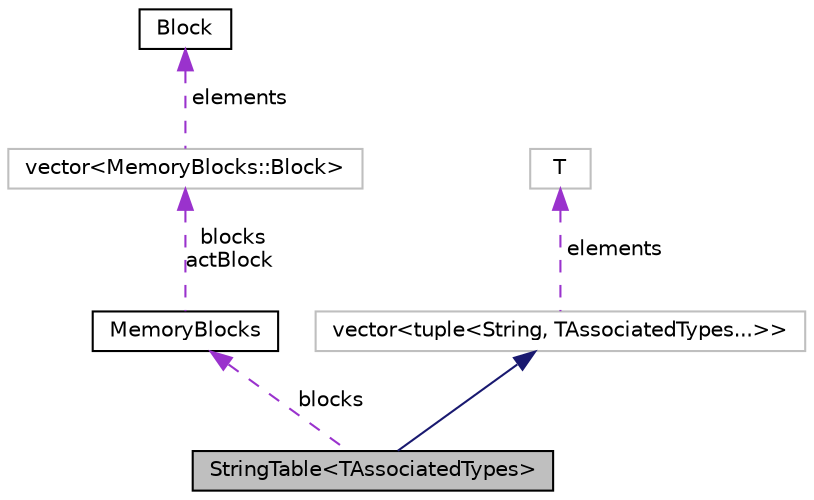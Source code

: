 digraph "StringTable&lt;TAssociatedTypes&gt;"
{
  edge [fontname="Helvetica",fontsize="10",labelfontname="Helvetica",labelfontsize="10"];
  node [fontname="Helvetica",fontsize="10",shape=record];
  Node3 [label="vector\<tuple\<String, TAssociatedTypes...\>\>",height=0.2,width=0.4,color="grey75", fillcolor="white", style="filled",tooltip="STL class. "];
  Node6 [label="vector\<MemoryBlocks::Block\>",height=0.2,width=0.4,color="grey75", fillcolor="white", style="filled"];
  Node2 [label="StringTable\<TAssociatedTypes\>",height=0.2,width=0.4,color="black", fillcolor="grey75", style="filled", fontcolor="black"];
  Node3 -> Node2 [dir="back",color="midnightblue",fontsize="10",style="solid",fontname="Helvetica"];
  Node4 -> Node3 [dir="back",color="darkorchid3",fontsize="10",style="dashed",label=" elements" ,fontname="Helvetica"];
  Node5 -> Node2 [dir="back",color="darkorchid3",fontsize="10",style="dashed",label=" blocks" ,fontname="Helvetica"];
  Node6 -> Node5 [dir="back",color="darkorchid3",fontsize="10",style="dashed",label=" blocks\nactBlock" ,fontname="Helvetica"];
  Node7 -> Node6 [dir="back",color="darkorchid3",fontsize="10",style="dashed",label=" elements" ,fontname="Helvetica"];
  Node4 [label="T",height=0.2,width=0.4,color="grey75", fillcolor="white", style="filled"];
  Node5 [label="MemoryBlocks",height=0.2,width=0.4,color="black", fillcolor="white", style="filled",URL="$classaworx_1_1lib_1_1util_1_1MemoryBlocks.html"];
  Node7 [label="Block",height=0.2,width=0.4,color="black", fillcolor="white", style="filled",URL="$structaworx_1_1lib_1_1util_1_1MemoryBlocks_1_1Block.html"];
}

